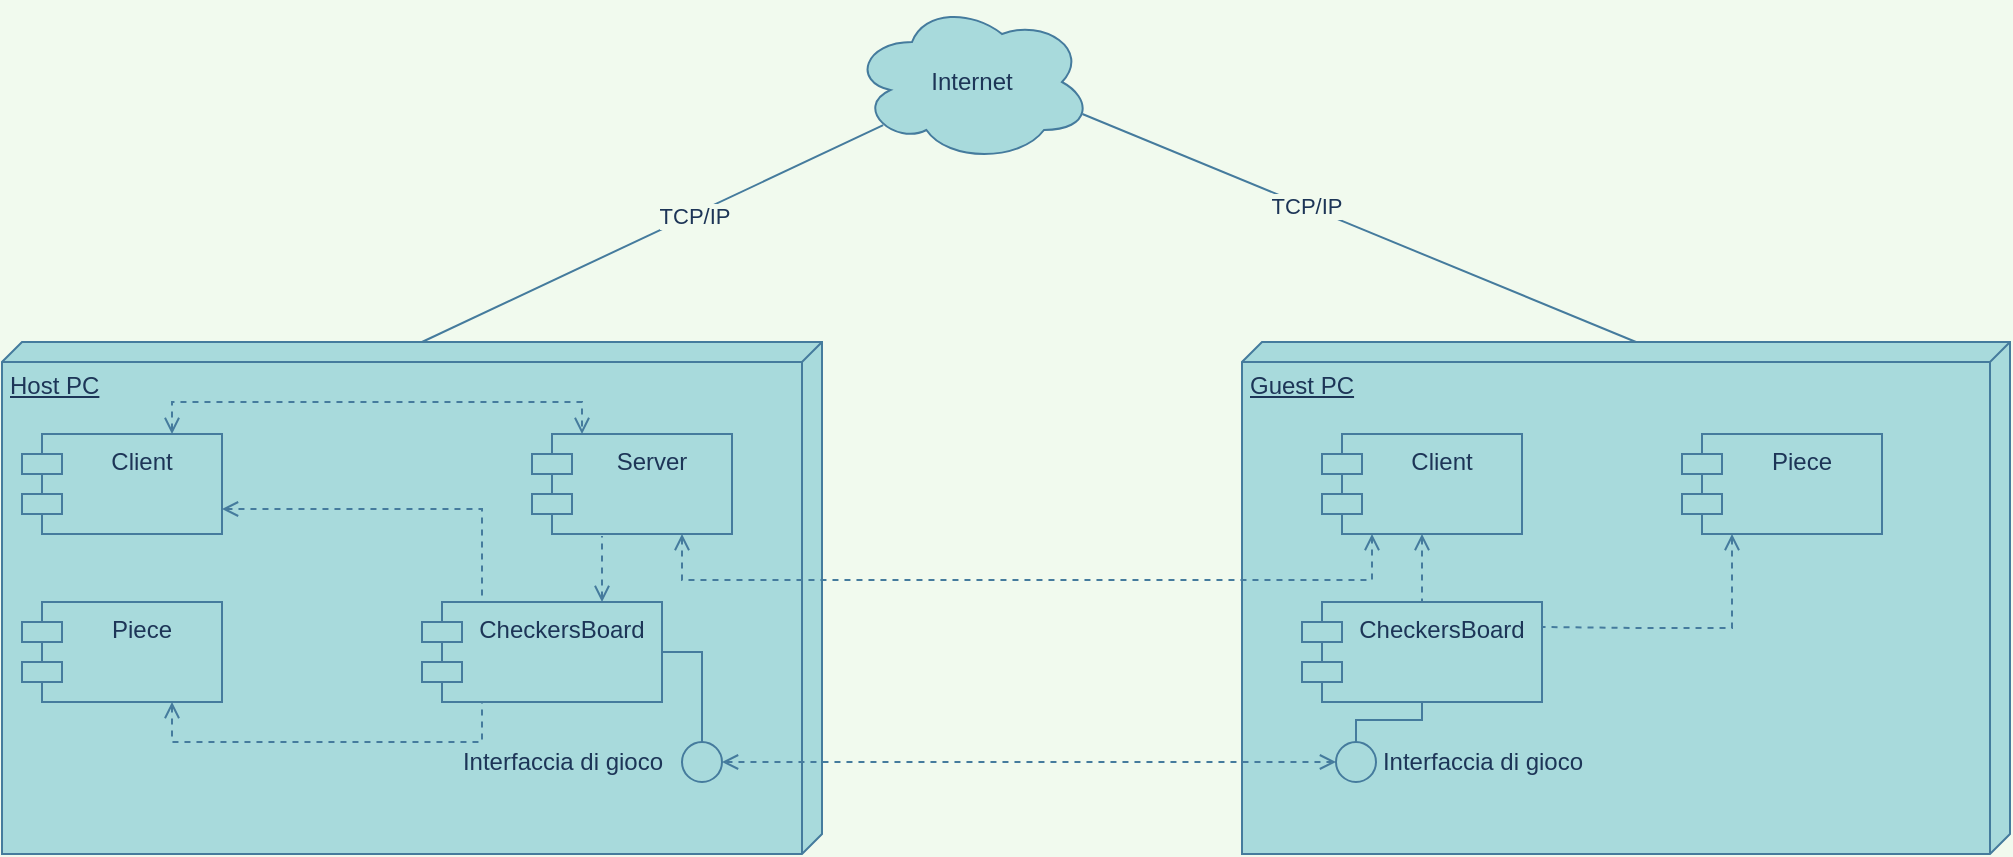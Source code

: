 <mxfile version="13.6.6" type="device"><diagram id="h-0mjUHHDrQq8l9m5h2_" name="Page-1"><mxGraphModel dx="868" dy="520" grid="1" gridSize="10" guides="1" tooltips="1" connect="1" arrows="0" fold="1" page="1" pageScale="1" pageWidth="1169" pageHeight="827" background="#F1FAEE" math="0" shadow="0"><root><mxCell id="0"/><mxCell id="1" parent="0"/><mxCell id="LXo1UcxVbIbo7hWStq9F-1" value="Host PC" style="verticalAlign=top;align=left;spacingTop=8;spacingLeft=2;spacingRight=12;shape=cube;size=10;direction=south;fontStyle=4;html=1;fillColor=#A8DADC;strokeColor=#457B9D;fontColor=#1D3557;" parent="1" vertex="1"><mxGeometry x="83" y="371" width="410" height="256" as="geometry"/></mxCell><mxCell id="LXo1UcxVbIbo7hWStq9F-2" value="Internet" style="ellipse;shape=cloud;whiteSpace=wrap;html=1;fillColor=#A8DADC;strokeColor=#457B9D;fontColor=#1D3557;" parent="1" vertex="1"><mxGeometry x="508" y="201" width="120" height="80" as="geometry"/></mxCell><mxCell id="LXo1UcxVbIbo7hWStq9F-3" value="Guest PC" style="verticalAlign=top;align=left;spacingTop=8;spacingLeft=2;spacingRight=12;shape=cube;size=10;direction=south;fontStyle=4;html=1;flipH=0;fillColor=#A8DADC;strokeColor=#457B9D;fontColor=#1D3557;" parent="1" vertex="1"><mxGeometry x="703" y="371" width="384" height="256" as="geometry"/></mxCell><mxCell id="LXo1UcxVbIbo7hWStq9F-4" value="Server" style="shape=module;align=left;spacingLeft=20;align=center;verticalAlign=top;fillColor=#A8DADC;strokeColor=#457B9D;fontColor=#1D3557;" parent="1" vertex="1"><mxGeometry x="348" y="417" width="100" height="50" as="geometry"/></mxCell><mxCell id="LXo1UcxVbIbo7hWStq9F-6" value="" style="endArrow=none;html=1;entryX=0.13;entryY=0.77;entryDx=0;entryDy=0;entryPerimeter=0;exitX=0;exitY=0;exitDx=0;exitDy=200;exitPerimeter=0;labelBackgroundColor=#F1FAEE;strokeColor=#457B9D;fontColor=#1D3557;" parent="1" source="LXo1UcxVbIbo7hWStq9F-1" target="LXo1UcxVbIbo7hWStq9F-2" edge="1"><mxGeometry width="50" height="50" relative="1" as="geometry"><mxPoint x="423" y="371" as="sourcePoint"/><mxPoint x="473" y="321" as="targetPoint"/></mxGeometry></mxCell><mxCell id="LXo1UcxVbIbo7hWStq9F-10" value="TCP/IP" style="edgeLabel;html=1;align=center;verticalAlign=middle;resizable=0;points=[];labelBackgroundColor=#F1FAEE;fontColor=#1D3557;" parent="LXo1UcxVbIbo7hWStq9F-6" vertex="1" connectable="0"><mxGeometry x="0.176" y="-1" relative="1" as="geometry"><mxPoint as="offset"/></mxGeometry></mxCell><mxCell id="LXo1UcxVbIbo7hWStq9F-7" value="" style="endArrow=none;html=1;entryX=0;entryY=0;entryDx=0;entryDy=187;entryPerimeter=0;exitX=0.96;exitY=0.7;exitDx=0;exitDy=0;exitPerimeter=0;labelBackgroundColor=#F1FAEE;strokeColor=#457B9D;fontColor=#1D3557;" parent="1" source="LXo1UcxVbIbo7hWStq9F-2" target="LXo1UcxVbIbo7hWStq9F-3" edge="1"><mxGeometry width="50" height="50" relative="1" as="geometry"><mxPoint x="433" y="381" as="sourcePoint"/><mxPoint x="533.6" y="272.6" as="targetPoint"/></mxGeometry></mxCell><mxCell id="LXo1UcxVbIbo7hWStq9F-11" value="TCP/IP" style="edgeLabel;html=1;align=center;verticalAlign=middle;resizable=0;points=[];labelBackgroundColor=#F1FAEE;fontColor=#1D3557;" parent="LXo1UcxVbIbo7hWStq9F-7" vertex="1" connectable="0"><mxGeometry x="-0.192" relative="1" as="geometry"><mxPoint as="offset"/></mxGeometry></mxCell><mxCell id="LXo1UcxVbIbo7hWStq9F-25" style="rounded=0;sketch=0;orthogonalLoop=1;jettySize=auto;html=1;exitX=0.75;exitY=0;exitDx=0;exitDy=0;entryX=0.35;entryY=1.02;entryDx=0;entryDy=0;strokeColor=#457B9D;fillColor=#A8DADC;fontColor=#1D3557;dashed=1;endArrow=none;endFill=0;entryPerimeter=0;edgeStyle=orthogonalEdgeStyle;startArrow=open;startFill=0;" parent="1" source="LXo1UcxVbIbo7hWStq9F-8" target="LXo1UcxVbIbo7hWStq9F-4" edge="1"><mxGeometry relative="1" as="geometry"/></mxCell><mxCell id="LXo1UcxVbIbo7hWStq9F-8" value="CheckersBoard" style="shape=module;align=left;spacingLeft=20;align=center;verticalAlign=top;fillColor=#A8DADC;strokeColor=#457B9D;fontColor=#1D3557;" parent="1" vertex="1"><mxGeometry x="293" y="501" width="120" height="50" as="geometry"/></mxCell><mxCell id="LXo1UcxVbIbo7hWStq9F-9" value="CheckersBoard" style="shape=module;align=left;spacingLeft=20;align=center;verticalAlign=top;fillColor=#A8DADC;strokeColor=#457B9D;fontColor=#1D3557;" parent="1" vertex="1"><mxGeometry x="733" y="501" width="120" height="50" as="geometry"/></mxCell><mxCell id="LXo1UcxVbIbo7hWStq9F-12" value="Client" style="shape=module;align=left;spacingLeft=20;align=center;verticalAlign=top;fillColor=#A8DADC;strokeColor=#457B9D;fontColor=#1D3557;" parent="1" vertex="1"><mxGeometry x="93" y="417" width="100" height="50" as="geometry"/></mxCell><mxCell id="LXo1UcxVbIbo7hWStq9F-13" value="Piece" style="shape=module;align=left;spacingLeft=20;align=center;verticalAlign=top;fillColor=#A8DADC;strokeColor=#457B9D;fontColor=#1D3557;" parent="1" vertex="1"><mxGeometry x="93" y="501" width="100" height="50" as="geometry"/></mxCell><mxCell id="LXo1UcxVbIbo7hWStq9F-34" style="edgeStyle=orthogonalEdgeStyle;rounded=0;sketch=0;orthogonalLoop=1;jettySize=auto;html=1;exitX=0.5;exitY=0;exitDx=0;exitDy=0;entryX=1;entryY=0.5;entryDx=0;entryDy=0;startArrow=none;startFill=0;endArrow=none;endFill=0;strokeColor=#457B9D;fillColor=#A8DADC;fontColor=#1D3557;" parent="1" source="LXo1UcxVbIbo7hWStq9F-15" target="LXo1UcxVbIbo7hWStq9F-8" edge="1"><mxGeometry relative="1" as="geometry"/></mxCell><mxCell id="LXo1UcxVbIbo7hWStq9F-15" value="" style="ellipse;whiteSpace=wrap;html=1;aspect=fixed;fillColor=#A8DADC;strokeColor=#457B9D;fontColor=#1D3557;" parent="1" vertex="1"><mxGeometry x="423" y="571" width="20" height="20" as="geometry"/></mxCell><mxCell id="LXo1UcxVbIbo7hWStq9F-35" style="edgeStyle=orthogonalEdgeStyle;rounded=0;sketch=0;orthogonalLoop=1;jettySize=auto;html=1;exitX=0.5;exitY=0;exitDx=0;exitDy=0;startArrow=none;startFill=0;endArrow=none;endFill=0;strokeColor=#457B9D;fillColor=#A8DADC;fontColor=#1D3557;entryX=0.5;entryY=1;entryDx=0;entryDy=0;" parent="1" source="LXo1UcxVbIbo7hWStq9F-16" target="LXo1UcxVbIbo7hWStq9F-9" edge="1"><mxGeometry relative="1" as="geometry"><mxPoint x="793" y="550" as="targetPoint"/><Array as="points"><mxPoint x="760" y="560"/><mxPoint x="793" y="560"/></Array></mxGeometry></mxCell><mxCell id="LXo1UcxVbIbo7hWStq9F-16" value="" style="ellipse;whiteSpace=wrap;html=1;aspect=fixed;fillColor=#A8DADC;strokeColor=#457B9D;fontColor=#1D3557;" parent="1" vertex="1"><mxGeometry x="750" y="571" width="20" height="20" as="geometry"/></mxCell><mxCell id="LXo1UcxVbIbo7hWStq9F-17" value="Interfaccia di gioco" style="text;html=1;align=center;verticalAlign=middle;resizable=0;points=[];autosize=1;fontColor=#1D3557;" parent="1" vertex="1"><mxGeometry x="303" y="571" width="120" height="20" as="geometry"/></mxCell><mxCell id="LXo1UcxVbIbo7hWStq9F-18" value="Interfaccia di gioco" style="text;html=1;align=center;verticalAlign=middle;resizable=0;points=[];autosize=1;fontColor=#1D3557;" parent="1" vertex="1"><mxGeometry x="763" y="571" width="120" height="20" as="geometry"/></mxCell><mxCell id="LXo1UcxVbIbo7hWStq9F-19" value="Client" style="shape=module;align=left;spacingLeft=20;align=center;verticalAlign=top;fillColor=#A8DADC;strokeColor=#457B9D;fontColor=#1D3557;" parent="1" vertex="1"><mxGeometry x="743" y="417" width="100" height="50" as="geometry"/></mxCell><mxCell id="LXo1UcxVbIbo7hWStq9F-26" style="rounded=0;sketch=0;orthogonalLoop=1;jettySize=auto;html=1;exitX=1;exitY=0.5;exitDx=0;exitDy=0;entryX=0;entryY=0.5;entryDx=0;entryDy=0;strokeColor=#457B9D;fillColor=#A8DADC;fontColor=#1D3557;dashed=1;startArrow=open;startFill=0;endArrow=open;endFill=0;" parent="1" source="LXo1UcxVbIbo7hWStq9F-15" target="LXo1UcxVbIbo7hWStq9F-16" edge="1"><mxGeometry relative="1" as="geometry"><mxPoint x="523" y="598" as="sourcePoint"/><mxPoint x="568" y="564" as="targetPoint"/></mxGeometry></mxCell><mxCell id="LXo1UcxVbIbo7hWStq9F-27" style="rounded=0;sketch=0;orthogonalLoop=1;jettySize=auto;html=1;exitX=0.75;exitY=0;exitDx=0;exitDy=0;strokeColor=#457B9D;fillColor=#A8DADC;fontColor=#1D3557;dashed=1;endArrow=open;endFill=0;edgeStyle=orthogonalEdgeStyle;entryX=0.25;entryY=0;entryDx=0;entryDy=0;startArrow=open;startFill=0;" parent="1" source="LXo1UcxVbIbo7hWStq9F-12" target="LXo1UcxVbIbo7hWStq9F-4" edge="1"><mxGeometry relative="1" as="geometry"><mxPoint x="363" y="511" as="sourcePoint"/><mxPoint x="358" y="444" as="targetPoint"/><Array as="points"><mxPoint x="168" y="401"/><mxPoint x="373" y="401"/></Array></mxGeometry></mxCell><mxCell id="LXo1UcxVbIbo7hWStq9F-28" style="rounded=0;sketch=0;orthogonalLoop=1;jettySize=auto;html=1;exitX=0.75;exitY=1;exitDx=0;exitDy=0;entryX=0.25;entryY=1;entryDx=0;entryDy=0;strokeColor=#457B9D;fillColor=#A8DADC;fontColor=#1D3557;dashed=1;endArrow=none;endFill=0;edgeStyle=orthogonalEdgeStyle;startArrow=open;startFill=0;" parent="1" source="LXo1UcxVbIbo7hWStq9F-13" target="LXo1UcxVbIbo7hWStq9F-8" edge="1"><mxGeometry relative="1" as="geometry"><mxPoint x="373" y="521" as="sourcePoint"/><mxPoint x="418" y="487" as="targetPoint"/></mxGeometry></mxCell><mxCell id="LXo1UcxVbIbo7hWStq9F-29" style="rounded=0;sketch=0;orthogonalLoop=1;jettySize=auto;html=1;exitX=0.75;exitY=1;exitDx=0;exitDy=0;strokeColor=#457B9D;fillColor=#A8DADC;fontColor=#1D3557;dashed=1;endArrow=open;endFill=0;edgeStyle=orthogonalEdgeStyle;entryX=0.25;entryY=1;entryDx=0;entryDy=0;startArrow=open;startFill=0;" parent="1" source="LXo1UcxVbIbo7hWStq9F-4" target="LXo1UcxVbIbo7hWStq9F-19" edge="1"><mxGeometry relative="1" as="geometry"><mxPoint x="178" y="427" as="sourcePoint"/><mxPoint x="653" y="441" as="targetPoint"/><Array as="points"><mxPoint x="423" y="490"/><mxPoint x="768" y="490"/></Array></mxGeometry></mxCell><mxCell id="LXo1UcxVbIbo7hWStq9F-30" style="rounded=0;sketch=0;orthogonalLoop=1;jettySize=auto;html=1;exitX=1;exitY=0.75;exitDx=0;exitDy=0;strokeColor=#457B9D;fillColor=#A8DADC;fontColor=#1D3557;dashed=1;endArrow=none;endFill=0;edgeStyle=orthogonalEdgeStyle;entryX=0.25;entryY=0;entryDx=0;entryDy=0;startArrow=open;startFill=0;" parent="1" source="LXo1UcxVbIbo7hWStq9F-12" target="LXo1UcxVbIbo7hWStq9F-8" edge="1"><mxGeometry relative="1" as="geometry"><mxPoint x="178" y="427" as="sourcePoint"/><mxPoint x="383" y="427" as="targetPoint"/><Array as="points"><mxPoint x="323" y="455"/></Array></mxGeometry></mxCell><mxCell id="LXo1UcxVbIbo7hWStq9F-31" style="rounded=0;sketch=0;orthogonalLoop=1;jettySize=auto;html=1;strokeColor=#457B9D;fillColor=#A8DADC;fontColor=#1D3557;dashed=1;endArrow=none;endFill=0;edgeStyle=orthogonalEdgeStyle;exitX=0.5;exitY=1;exitDx=0;exitDy=0;entryX=0.5;entryY=0;entryDx=0;entryDy=0;startArrow=open;startFill=0;" parent="1" source="LXo1UcxVbIbo7hWStq9F-19" target="LXo1UcxVbIbo7hWStq9F-9" edge="1"><mxGeometry relative="1" as="geometry"><mxPoint x="807.5" y="441" as="sourcePoint"/><mxPoint x="983" y="671" as="targetPoint"/><Array as="points"/></mxGeometry></mxCell><mxCell id="LXo1UcxVbIbo7hWStq9F-32" value="Piece" style="shape=module;align=left;spacingLeft=20;align=center;verticalAlign=top;fillColor=#A8DADC;strokeColor=#457B9D;fontColor=#1D3557;" parent="1" vertex="1"><mxGeometry x="923" y="417" width="100" height="50" as="geometry"/></mxCell><mxCell id="LXo1UcxVbIbo7hWStq9F-33" style="rounded=0;sketch=0;orthogonalLoop=1;jettySize=auto;html=1;strokeColor=#457B9D;fillColor=#A8DADC;fontColor=#1D3557;dashed=1;endArrow=none;endFill=0;edgeStyle=orthogonalEdgeStyle;exitX=0.25;exitY=1;exitDx=0;exitDy=0;entryX=1;entryY=0.25;entryDx=0;entryDy=0;startArrow=open;startFill=0;" parent="1" source="LXo1UcxVbIbo7hWStq9F-32" target="LXo1UcxVbIbo7hWStq9F-9" edge="1"><mxGeometry relative="1" as="geometry"><mxPoint x="903" y="419" as="sourcePoint"/><mxPoint x="908" y="385" as="targetPoint"/><Array as="points"><mxPoint x="948" y="514"/><mxPoint x="900" y="514"/></Array></mxGeometry></mxCell></root></mxGraphModel></diagram></mxfile>
